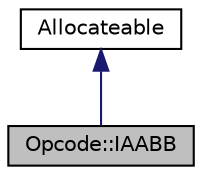 digraph "Opcode::IAABB"
{
  edge [fontname="Helvetica",fontsize="10",labelfontname="Helvetica",labelfontsize="10"];
  node [fontname="Helvetica",fontsize="10",shape=record];
  Node1 [label="Opcode::IAABB",height=0.2,width=0.4,color="black", fillcolor="grey75", style="filled", fontcolor="black"];
  Node2 -> Node1 [dir="back",color="midnightblue",fontsize="10",style="solid"];
  Node2 [label="Allocateable",height=0.2,width=0.4,color="black", fillcolor="white", style="filled",URL="$class_allocateable.html"];
}
